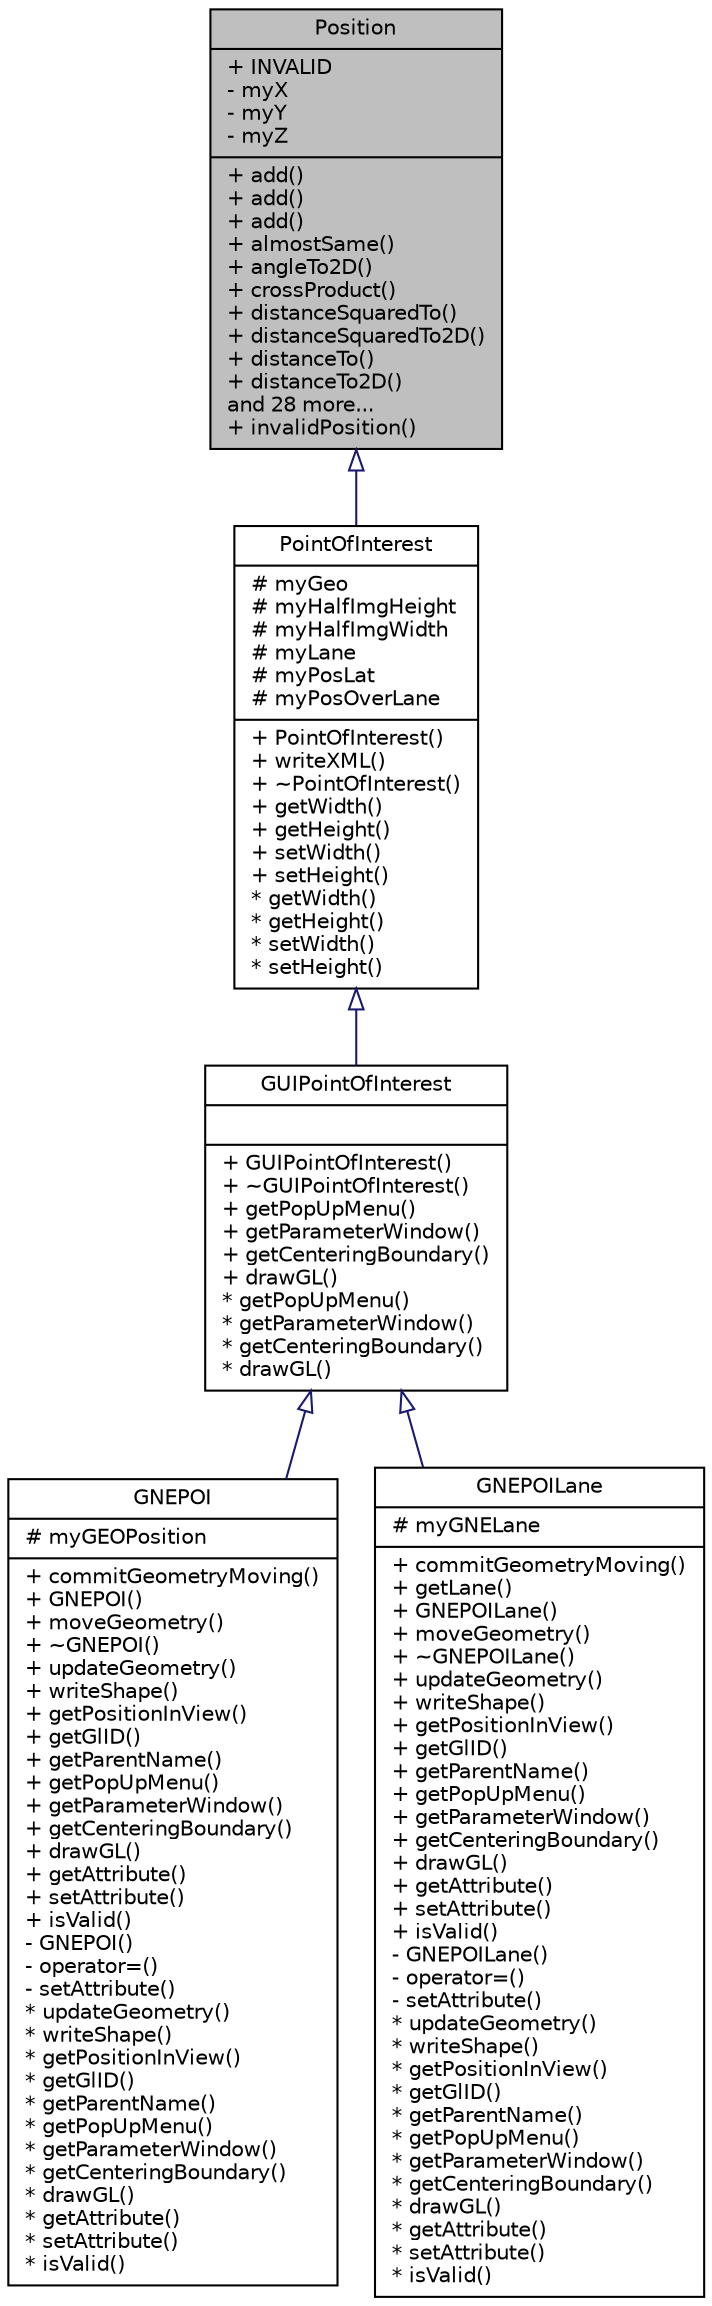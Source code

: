 digraph "Position"
{
  edge [fontname="Helvetica",fontsize="10",labelfontname="Helvetica",labelfontsize="10"];
  node [fontname="Helvetica",fontsize="10",shape=record];
  Node0 [label="{Position\n|+ INVALID\l- myX\l- myY\l- myZ\l|+ add()\l+ add()\l+ add()\l+ almostSame()\l+ angleTo2D()\l+ crossProduct()\l+ distanceSquaredTo()\l+ distanceSquaredTo2D()\l+ distanceTo()\l+ distanceTo2D()\land 28 more...\l+ invalidPosition()\l}",height=0.2,width=0.4,color="black", fillcolor="grey75", style="filled", fontcolor="black"];
  Node0 -> Node1 [dir="back",color="midnightblue",fontsize="10",style="solid",arrowtail="onormal",fontname="Helvetica"];
  Node1 [label="{PointOfInterest\n|# myGeo\l# myHalfImgHeight\l# myHalfImgWidth\l# myLane\l# myPosLat\l# myPosOverLane\l|+ PointOfInterest()\l+ writeXML()\l+ ~PointOfInterest()\l+ getWidth()\l+ getHeight()\l+ setWidth()\l+ setHeight()\l* getWidth()\l* getHeight()\l* setWidth()\l* setHeight()\l}",height=0.2,width=0.4,color="black", fillcolor="white", style="filled",URL="$d8/dc6/class_point_of_interest.html",tooltip="A point-of-interest. "];
  Node1 -> Node2 [dir="back",color="midnightblue",fontsize="10",style="solid",arrowtail="onormal",fontname="Helvetica"];
  Node2 [label="{GUIPointOfInterest\n||+ GUIPointOfInterest()\l+ ~GUIPointOfInterest()\l+ getPopUpMenu()\l+ getParameterWindow()\l+ getCenteringBoundary()\l+ drawGL()\l* getPopUpMenu()\l* getParameterWindow()\l* getCenteringBoundary()\l* drawGL()\l}",height=0.2,width=0.4,color="black", fillcolor="white", style="filled",URL="$dc/d32/class_g_u_i_point_of_interest.html"];
  Node2 -> Node3 [dir="back",color="midnightblue",fontsize="10",style="solid",arrowtail="onormal",fontname="Helvetica"];
  Node3 [label="{GNEPOI\n|# myGEOPosition\l|+ commitGeometryMoving()\l+ GNEPOI()\l+ moveGeometry()\l+ ~GNEPOI()\l+ updateGeometry()\l+ writeShape()\l+ getPositionInView()\l+ getGlID()\l+ getParentName()\l+ getPopUpMenu()\l+ getParameterWindow()\l+ getCenteringBoundary()\l+ drawGL()\l+ getAttribute()\l+ setAttribute()\l+ isValid()\l- GNEPOI()\l- operator=()\l- setAttribute()\l* updateGeometry()\l* writeShape()\l* getPositionInView()\l* getGlID()\l* getParentName()\l* getPopUpMenu()\l* getParameterWindow()\l* getCenteringBoundary()\l* drawGL()\l* getAttribute()\l* setAttribute()\l* isValid()\l}",height=0.2,width=0.4,color="black", fillcolor="white", style="filled",URL="$df/dc7/class_g_n_e_p_o_i.html"];
  Node2 -> Node4 [dir="back",color="midnightblue",fontsize="10",style="solid",arrowtail="onormal",fontname="Helvetica"];
  Node4 [label="{GNEPOILane\n|# myGNELane\l|+ commitGeometryMoving()\l+ getLane()\l+ GNEPOILane()\l+ moveGeometry()\l+ ~GNEPOILane()\l+ updateGeometry()\l+ writeShape()\l+ getPositionInView()\l+ getGlID()\l+ getParentName()\l+ getPopUpMenu()\l+ getParameterWindow()\l+ getCenteringBoundary()\l+ drawGL()\l+ getAttribute()\l+ setAttribute()\l+ isValid()\l- GNEPOILane()\l- operator=()\l- setAttribute()\l* updateGeometry()\l* writeShape()\l* getPositionInView()\l* getGlID()\l* getParentName()\l* getPopUpMenu()\l* getParameterWindow()\l* getCenteringBoundary()\l* drawGL()\l* getAttribute()\l* setAttribute()\l* isValid()\l}",height=0.2,width=0.4,color="black", fillcolor="white", style="filled",URL="$d1/ddd/class_g_n_e_p_o_i_lane.html"];
}
